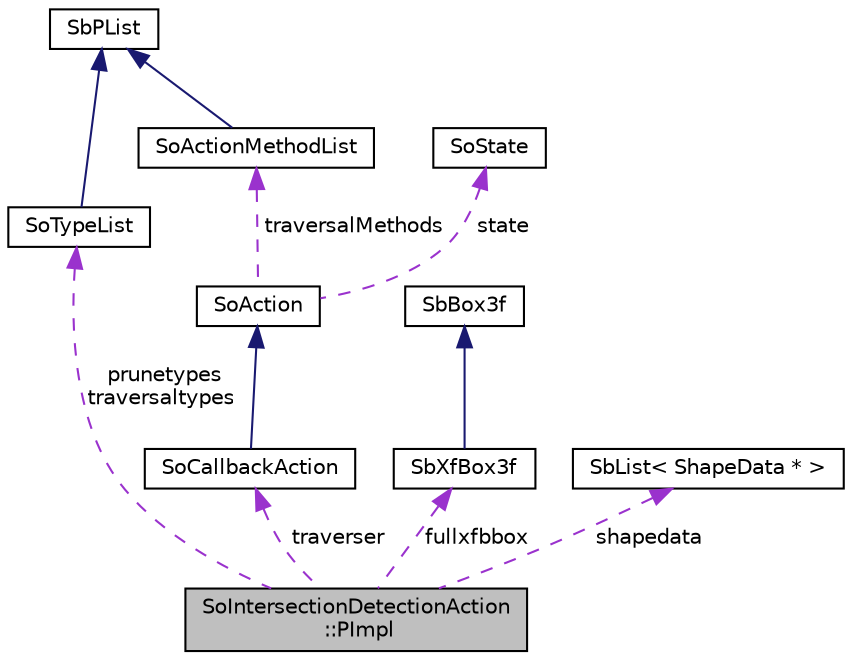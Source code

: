 digraph "SoIntersectionDetectionAction ::PImpl"
{
 // LATEX_PDF_SIZE
  edge [fontname="Helvetica",fontsize="10",labelfontname="Helvetica",labelfontsize="10"];
  node [fontname="Helvetica",fontsize="10",shape=record];
  Node1 [label="SoIntersectionDetectionAction\l ::PImpl",height=0.2,width=0.4,color="black", fillcolor="grey75", style="filled", fontcolor="black",tooltip=" "];
  Node2 -> Node1 [dir="back",color="darkorchid3",fontsize="10",style="dashed",label=" prunetypes\ntraversaltypes" ,fontname="Helvetica"];
  Node2 [label="SoTypeList",height=0.2,width=0.4,color="black", fillcolor="white", style="filled",URL="$classSoTypeList.html",tooltip="The SoTypeList class is a container class for arrays of SoType objects."];
  Node3 -> Node2 [dir="back",color="midnightblue",fontsize="10",style="solid",fontname="Helvetica"];
  Node3 [label="SbPList",height=0.2,width=0.4,color="black", fillcolor="white", style="filled",URL="$classSbPList.html",tooltip="The SbPList class is a container class for void pointers."];
  Node4 -> Node1 [dir="back",color="darkorchid3",fontsize="10",style="dashed",label=" fullxfbbox" ,fontname="Helvetica"];
  Node4 [label="SbXfBox3f",height=0.2,width=0.4,color="black", fillcolor="white", style="filled",URL="$classSbXfBox3f.html",tooltip="The SbXfBox3f class is a 3 dimensional box with floating point coordinates and an attached transforma..."];
  Node5 -> Node4 [dir="back",color="midnightblue",fontsize="10",style="solid",fontname="Helvetica"];
  Node5 [label="SbBox3f",height=0.2,width=0.4,color="black", fillcolor="white", style="filled",URL="$classSbBox3f.html",tooltip="The SbBox3f class is an abstraction for an axis aligned 3 dimensional box."];
  Node6 -> Node1 [dir="back",color="darkorchid3",fontsize="10",style="dashed",label=" traverser" ,fontname="Helvetica"];
  Node6 [label="SoCallbackAction",height=0.2,width=0.4,color="black", fillcolor="white", style="filled",URL="$classSoCallbackAction.html",tooltip="The SoCallbackAction class invokes callbacks at specific nodes."];
  Node7 -> Node6 [dir="back",color="midnightblue",fontsize="10",style="solid",fontname="Helvetica"];
  Node7 [label="SoAction",height=0.2,width=0.4,color="black", fillcolor="white", style="filled",URL="$classSoAction.html",tooltip="The SoAction class is the base class for all traversal actions."];
  Node8 -> Node7 [dir="back",color="darkorchid3",fontsize="10",style="dashed",label=" traversalMethods" ,fontname="Helvetica"];
  Node8 [label="SoActionMethodList",height=0.2,width=0.4,color="black", fillcolor="white", style="filled",URL="$classSoActionMethodList.html",tooltip="The SoActionMethodList class contains function pointers for action methods."];
  Node3 -> Node8 [dir="back",color="midnightblue",fontsize="10",style="solid",fontname="Helvetica"];
  Node9 -> Node7 [dir="back",color="darkorchid3",fontsize="10",style="dashed",label=" state" ,fontname="Helvetica"];
  Node9 [label="SoState",height=0.2,width=0.4,color="black", fillcolor="white", style="filled",URL="$classSoState.html",tooltip="The SoState class manages the Coin scene graph traversal state data."];
  Node10 -> Node1 [dir="back",color="darkorchid3",fontsize="10",style="dashed",label=" shapedata" ,fontname="Helvetica"];
  Node10 [label="SbList\< ShapeData * \>",height=0.2,width=0.4,color="black", fillcolor="white", style="filled",URL="$classSbList.html",tooltip=" "];
}

